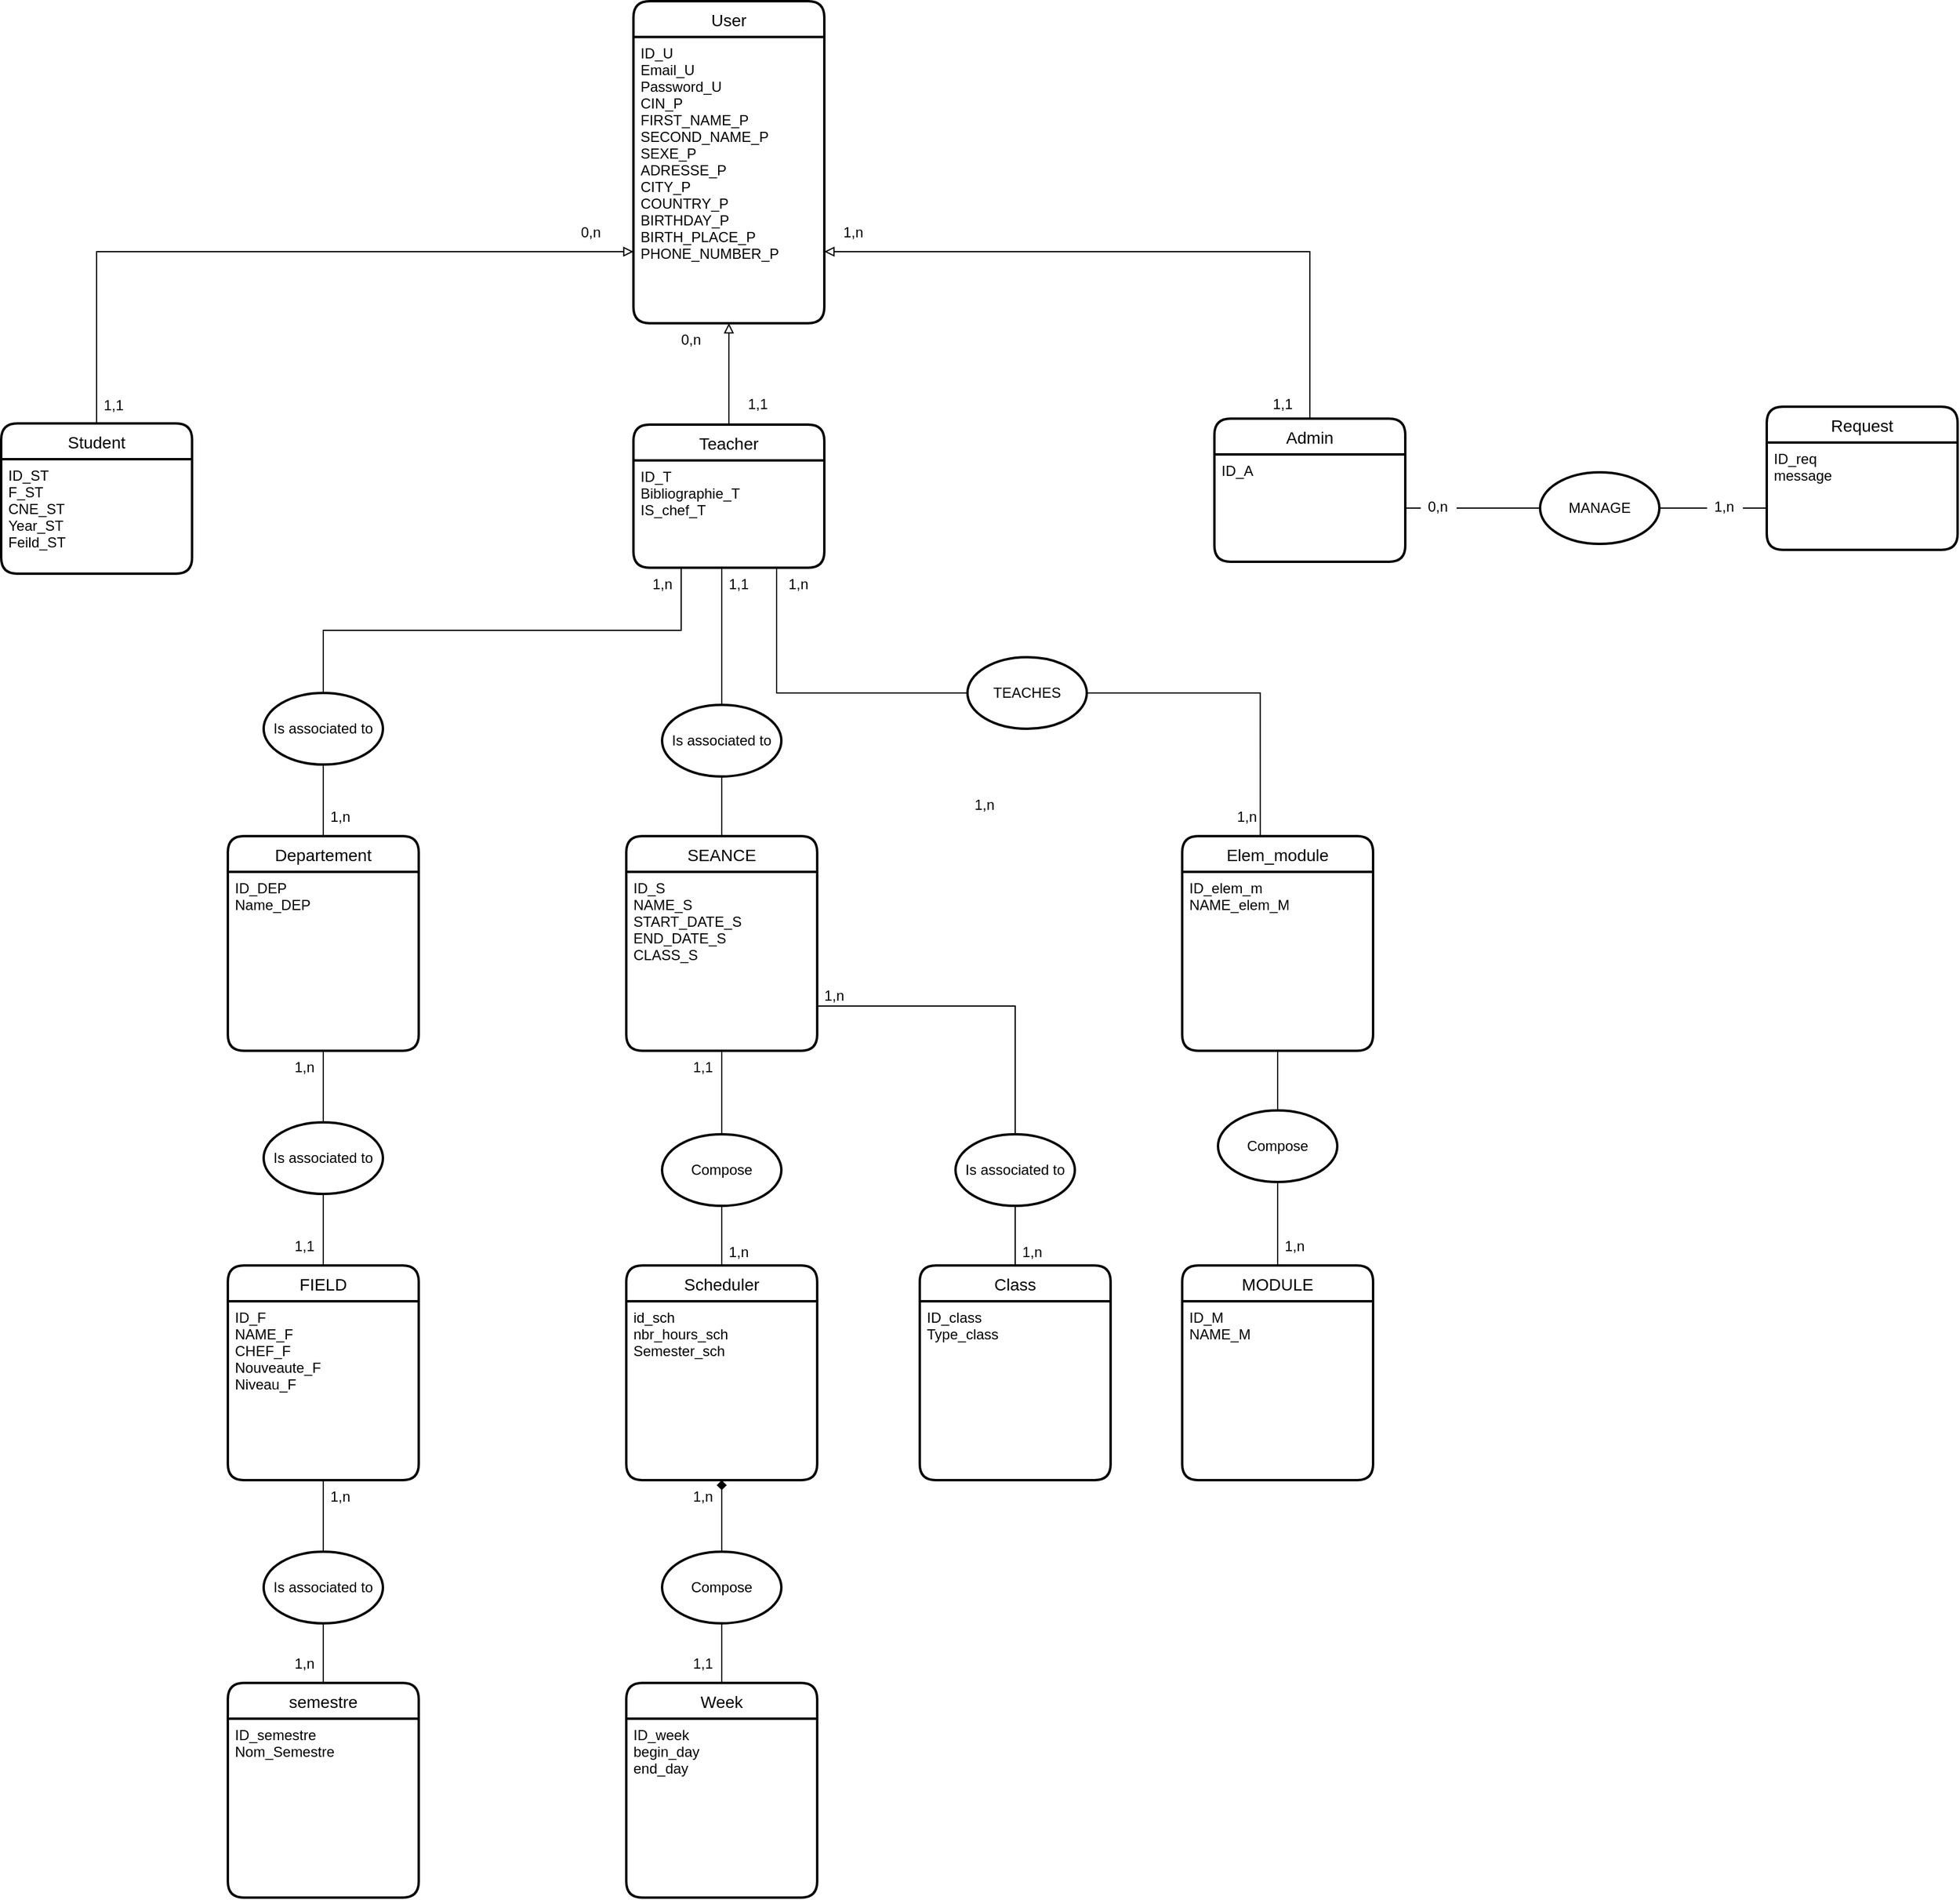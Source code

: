 <mxfile version="14.6.6" type="github">
  <diagram id="4COQmHGZNko6Vs0XHQps" name="Page-1">
    <mxGraphModel dx="3422" dy="1470" grid="1" gridSize="10" guides="1" tooltips="1" connect="1" arrows="1" fold="1" page="1" pageScale="1" pageWidth="827" pageHeight="1169" math="0" shadow="0">
      <root>
        <mxCell id="0" />
        <mxCell id="1" parent="0" />
        <mxCell id="2x0n6Tk4-RPMnv8Uxwwb-30" value="User" style="swimlane;childLayout=stackLayout;horizontal=1;startSize=30;horizontalStack=0;rounded=1;fontSize=14;fontStyle=0;strokeWidth=2;resizeParent=0;resizeLast=1;shadow=0;dashed=0;align=center;" parent="1" vertex="1">
          <mxGeometry x="340" y="190" width="160" height="270" as="geometry" />
        </mxCell>
        <mxCell id="2x0n6Tk4-RPMnv8Uxwwb-31" value="ID_U&#xa;Email_U&#xa;Password_U&#xa;CIN_P&#xa;FIRST_NAME_P&#xa;SECOND_NAME_P&#xa;SEXE_P&#xa;ADRESSE_P&#xa;CITY_P&#xa;COUNTRY_P&#xa;BIRTHDAY_P&#xa;BIRTH_PLACE_P&#xa;PHONE_NUMBER_P" style="align=left;strokeColor=none;fillColor=none;spacingLeft=4;fontSize=12;verticalAlign=top;resizable=0;rotatable=0;part=1;" parent="2x0n6Tk4-RPMnv8Uxwwb-30" vertex="1">
          <mxGeometry y="30" width="160" height="240" as="geometry" />
        </mxCell>
        <mxCell id="2x0n6Tk4-RPMnv8Uxwwb-45" style="edgeStyle=orthogonalEdgeStyle;rounded=0;orthogonalLoop=1;jettySize=auto;html=1;exitX=0.5;exitY=0;exitDx=0;exitDy=0;entryX=1;entryY=0.75;entryDx=0;entryDy=0;endArrow=block;endFill=0;" parent="1" source="2x0n6Tk4-RPMnv8Uxwwb-33" target="2x0n6Tk4-RPMnv8Uxwwb-31" edge="1">
          <mxGeometry relative="1" as="geometry" />
        </mxCell>
        <mxCell id="2x0n6Tk4-RPMnv8Uxwwb-33" value="Admin" style="swimlane;childLayout=stackLayout;horizontal=1;startSize=30;horizontalStack=0;rounded=1;fontSize=14;fontStyle=0;strokeWidth=2;resizeParent=0;resizeLast=1;shadow=0;dashed=0;align=center;" parent="1" vertex="1">
          <mxGeometry x="827" y="540" width="160" height="120" as="geometry" />
        </mxCell>
        <mxCell id="2x0n6Tk4-RPMnv8Uxwwb-34" value="ID_A&#xa;" style="align=left;strokeColor=none;fillColor=none;spacingLeft=4;fontSize=12;verticalAlign=top;resizable=0;rotatable=0;part=1;" parent="2x0n6Tk4-RPMnv8Uxwwb-33" vertex="1">
          <mxGeometry y="30" width="160" height="90" as="geometry" />
        </mxCell>
        <mxCell id="VCMiJ8pDSqBR21tmu_m_-4" style="edgeStyle=orthogonalEdgeStyle;rounded=0;orthogonalLoop=1;jettySize=auto;html=1;exitX=0.5;exitY=0;exitDx=0;exitDy=0;entryX=0;entryY=0.75;entryDx=0;entryDy=0;endArrow=block;endFill=0;" edge="1" parent="1" source="2x0n6Tk4-RPMnv8Uxwwb-46" target="2x0n6Tk4-RPMnv8Uxwwb-31">
          <mxGeometry relative="1" as="geometry" />
        </mxCell>
        <mxCell id="2x0n6Tk4-RPMnv8Uxwwb-46" value="Student" style="swimlane;childLayout=stackLayout;horizontal=1;startSize=30;horizontalStack=0;rounded=1;fontSize=14;fontStyle=0;strokeWidth=2;resizeParent=0;resizeLast=1;shadow=0;dashed=0;align=center;" parent="1" vertex="1">
          <mxGeometry x="-190" y="544" width="160" height="126" as="geometry" />
        </mxCell>
        <mxCell id="2x0n6Tk4-RPMnv8Uxwwb-47" value="ID_ST&#xa;F_ST&#xa;CNE_ST&#xa;Year_ST&#xa;Feild_ST&#xa;" style="align=left;strokeColor=none;fillColor=none;spacingLeft=4;fontSize=12;verticalAlign=top;resizable=0;rotatable=0;part=1;" parent="2x0n6Tk4-RPMnv8Uxwwb-46" vertex="1">
          <mxGeometry y="30" width="160" height="96" as="geometry" />
        </mxCell>
        <mxCell id="VCMiJ8pDSqBR21tmu_m_-1" style="edgeStyle=orthogonalEdgeStyle;rounded=0;orthogonalLoop=1;jettySize=auto;html=1;exitX=0.5;exitY=0;exitDx=0;exitDy=0;entryX=0.5;entryY=1;entryDx=0;entryDy=0;endArrow=block;endFill=0;" edge="1" parent="1" source="2x0n6Tk4-RPMnv8Uxwwb-49" target="2x0n6Tk4-RPMnv8Uxwwb-31">
          <mxGeometry relative="1" as="geometry">
            <Array as="points">
              <mxPoint x="420" y="550" />
            </Array>
          </mxGeometry>
        </mxCell>
        <mxCell id="2x0n6Tk4-RPMnv8Uxwwb-49" value="Teacher" style="swimlane;childLayout=stackLayout;horizontal=1;startSize=30;horizontalStack=0;rounded=1;fontSize=14;fontStyle=0;strokeWidth=2;resizeParent=0;resizeLast=1;shadow=0;dashed=0;align=center;" parent="1" vertex="1">
          <mxGeometry x="340" y="545" width="160" height="120" as="geometry" />
        </mxCell>
        <mxCell id="2x0n6Tk4-RPMnv8Uxwwb-50" value="ID_T&#xa;Bibliographie_T&#xa;IS_chef_T" style="align=left;strokeColor=none;fillColor=none;spacingLeft=4;fontSize=12;verticalAlign=top;resizable=0;rotatable=0;part=1;" parent="2x0n6Tk4-RPMnv8Uxwwb-49" vertex="1">
          <mxGeometry y="30" width="160" height="90" as="geometry" />
        </mxCell>
        <mxCell id="2x0n6Tk4-RPMnv8Uxwwb-55" value="FIELD" style="swimlane;childLayout=stackLayout;horizontal=1;startSize=30;horizontalStack=0;rounded=1;fontSize=14;fontStyle=0;strokeWidth=2;resizeParent=0;resizeLast=1;shadow=0;dashed=0;align=center;" parent="1" vertex="1">
          <mxGeometry y="1250" width="160" height="180" as="geometry" />
        </mxCell>
        <mxCell id="2x0n6Tk4-RPMnv8Uxwwb-56" value="ID_F&#xa;NAME_F&#xa;CHEF_F&#xa;Nouveaute_F&#xa;Niveau_F" style="align=left;strokeColor=none;fillColor=none;spacingLeft=4;fontSize=12;verticalAlign=top;resizable=0;rotatable=0;part=1;" parent="2x0n6Tk4-RPMnv8Uxwwb-55" vertex="1">
          <mxGeometry y="30" width="160" height="150" as="geometry" />
        </mxCell>
        <mxCell id="VCMiJ8pDSqBR21tmu_m_-90" style="edgeStyle=orthogonalEdgeStyle;rounded=0;orthogonalLoop=1;jettySize=auto;html=1;exitX=0.5;exitY=0;exitDx=0;exitDy=0;entryX=0.5;entryY=1;entryDx=0;entryDy=0;entryPerimeter=0;startArrow=none;startFill=0;endArrow=none;endFill=0;" edge="1" parent="1" source="2x0n6Tk4-RPMnv8Uxwwb-57" target="VCMiJ8pDSqBR21tmu_m_-60">
          <mxGeometry relative="1" as="geometry" />
        </mxCell>
        <mxCell id="2x0n6Tk4-RPMnv8Uxwwb-57" value="MODULE" style="swimlane;childLayout=stackLayout;horizontal=1;startSize=30;horizontalStack=0;rounded=1;fontSize=14;fontStyle=0;strokeWidth=2;resizeParent=0;resizeLast=1;shadow=0;dashed=0;align=center;" parent="1" vertex="1">
          <mxGeometry x="800" y="1250" width="160" height="180" as="geometry" />
        </mxCell>
        <mxCell id="2x0n6Tk4-RPMnv8Uxwwb-58" value="ID_M&#xa;NAME_M&#xa;&#xa;" style="align=left;strokeColor=none;fillColor=none;spacingLeft=4;fontSize=12;verticalAlign=top;resizable=0;rotatable=0;part=1;" parent="2x0n6Tk4-RPMnv8Uxwwb-57" vertex="1">
          <mxGeometry y="30" width="160" height="150" as="geometry" />
        </mxCell>
        <mxCell id="VCMiJ8pDSqBR21tmu_m_-92" style="edgeStyle=orthogonalEdgeStyle;rounded=0;orthogonalLoop=1;jettySize=auto;html=1;exitX=0.5;exitY=0;exitDx=0;exitDy=0;startArrow=none;startFill=0;endArrow=none;endFill=0;" edge="1" parent="1" source="VCMiJ8pDSqBR21tmu_m_-63" target="2x0n6Tk4-RPMnv8Uxwwb-50">
          <mxGeometry relative="1" as="geometry">
            <mxPoint x="420" y="720" as="targetPoint" />
            <Array as="points">
              <mxPoint x="414" y="700" />
              <mxPoint x="414" y="700" />
            </Array>
          </mxGeometry>
        </mxCell>
        <mxCell id="2x0n6Tk4-RPMnv8Uxwwb-59" value="SEANCE" style="swimlane;childLayout=stackLayout;horizontal=1;startSize=30;horizontalStack=0;rounded=1;fontSize=14;fontStyle=0;strokeWidth=2;resizeParent=0;resizeLast=1;shadow=0;dashed=0;align=center;" parent="1" vertex="1">
          <mxGeometry x="334" y="890" width="160" height="180" as="geometry" />
        </mxCell>
        <mxCell id="2x0n6Tk4-RPMnv8Uxwwb-60" value="ID_S&#xa;NAME_S&#xa;START_DATE_S&#xa;END_DATE_S&#xa;CLASS_S" style="align=left;strokeColor=none;fillColor=none;spacingLeft=4;fontSize=12;verticalAlign=top;resizable=0;rotatable=0;part=1;" parent="2x0n6Tk4-RPMnv8Uxwwb-59" vertex="1">
          <mxGeometry y="30" width="160" height="150" as="geometry" />
        </mxCell>
        <mxCell id="2x0n6Tk4-RPMnv8Uxwwb-98" value="1,n" style="text;strokeColor=none;fillColor=none;spacingLeft=4;spacingRight=4;overflow=hidden;rotatable=0;points=[[0,0.5],[1,0.5]];portConstraint=eastwest;fontSize=12;" parent="1" vertex="1">
          <mxGeometry x="80" y="1430" width="30" height="30" as="geometry" />
        </mxCell>
        <mxCell id="2x0n6Tk4-RPMnv8Uxwwb-101" value="1,1" style="text;strokeColor=none;fillColor=none;spacingLeft=4;spacingRight=4;overflow=hidden;rotatable=0;points=[[0,0.5],[1,0.5]];portConstraint=eastwest;fontSize=12;" parent="1" vertex="1">
          <mxGeometry x="384" y="1570" width="40" height="30" as="geometry" />
        </mxCell>
        <mxCell id="2x0n6Tk4-RPMnv8Uxwwb-104" value="1,1" style="text;strokeColor=none;fillColor=none;spacingLeft=4;spacingRight=4;overflow=hidden;rotatable=0;points=[[0,0.5],[1,0.5]];portConstraint=eastwest;fontSize=12;" parent="1" vertex="1">
          <mxGeometry x="50" y="1220" width="40" height="30" as="geometry" />
        </mxCell>
        <mxCell id="2x0n6Tk4-RPMnv8Uxwwb-106" value="0,n" style="text;strokeColor=none;fillColor=none;spacingLeft=4;spacingRight=4;overflow=hidden;rotatable=0;points=[[0,0.5],[1,0.5]];portConstraint=eastwest;fontSize=12;" parent="1" vertex="1">
          <mxGeometry x="290" y="370" width="40" height="30" as="geometry" />
        </mxCell>
        <mxCell id="2x0n6Tk4-RPMnv8Uxwwb-108" value="1,1" style="text;strokeColor=none;fillColor=none;spacingLeft=4;spacingRight=4;overflow=hidden;rotatable=0;points=[[0,0.5],[1,0.5]];portConstraint=eastwest;fontSize=12;" parent="1" vertex="1">
          <mxGeometry x="-110" y="515" width="40" height="30" as="geometry" />
        </mxCell>
        <mxCell id="2x0n6Tk4-RPMnv8Uxwwb-109" value="1,n" style="text;strokeColor=none;fillColor=none;spacingLeft=4;spacingRight=4;overflow=hidden;rotatable=0;points=[[0,0.5],[1,0.5]];portConstraint=eastwest;fontSize=12;" parent="1" vertex="1">
          <mxGeometry x="464" y="665" width="30" height="30" as="geometry" />
        </mxCell>
        <mxCell id="2x0n6Tk4-RPMnv8Uxwwb-110" value="1,1" style="text;strokeColor=none;fillColor=none;spacingLeft=4;spacingRight=4;overflow=hidden;rotatable=0;points=[[0,0.5],[1,0.5]];portConstraint=eastwest;fontSize=12;" parent="1" vertex="1">
          <mxGeometry x="870" y="514" width="40" height="30" as="geometry" />
        </mxCell>
        <mxCell id="2x0n6Tk4-RPMnv8Uxwwb-135" value="1,n" style="text;strokeColor=none;fillColor=none;spacingLeft=4;spacingRight=4;overflow=hidden;rotatable=0;points=[[0,0.5],[1,0.5]];portConstraint=eastwest;fontSize=12;" parent="1" vertex="1">
          <mxGeometry x="384" y="1430" width="30" height="30" as="geometry" />
        </mxCell>
        <mxCell id="2x0n6Tk4-RPMnv8Uxwwb-143" value="1,n" style="text;strokeColor=none;fillColor=none;spacingLeft=4;spacingRight=4;overflow=hidden;rotatable=0;points=[[0,0.5],[1,0.5]];portConstraint=eastwest;fontSize=12;" parent="1" vertex="1">
          <mxGeometry x="350" y="665" width="30" height="30" as="geometry" />
        </mxCell>
        <mxCell id="2x0n6Tk4-RPMnv8Uxwwb-144" value="1,n" style="text;strokeColor=none;fillColor=none;spacingLeft=4;spacingRight=4;overflow=hidden;rotatable=0;points=[[0,0.5],[1,0.5]];portConstraint=eastwest;fontSize=12;" parent="1" vertex="1">
          <mxGeometry x="414" y="1225" width="30" height="30" as="geometry" />
        </mxCell>
        <mxCell id="VCMiJ8pDSqBR21tmu_m_-2" value="Departement" style="swimlane;childLayout=stackLayout;horizontal=1;startSize=30;horizontalStack=0;rounded=1;fontSize=14;fontStyle=0;strokeWidth=2;resizeParent=0;resizeLast=1;shadow=0;dashed=0;align=center;" vertex="1" parent="1">
          <mxGeometry y="890" width="160" height="180" as="geometry" />
        </mxCell>
        <mxCell id="VCMiJ8pDSqBR21tmu_m_-3" value="ID_DEP&#xa;Name_DEP&#xa;" style="align=left;strokeColor=none;fillColor=none;spacingLeft=4;fontSize=12;verticalAlign=top;resizable=0;rotatable=0;part=1;" vertex="1" parent="VCMiJ8pDSqBR21tmu_m_-2">
          <mxGeometry y="30" width="160" height="150" as="geometry" />
        </mxCell>
        <mxCell id="VCMiJ8pDSqBR21tmu_m_-10" value="Elem_module" style="swimlane;childLayout=stackLayout;horizontal=1;startSize=30;horizontalStack=0;rounded=1;fontSize=14;fontStyle=0;strokeWidth=2;resizeParent=0;resizeLast=1;shadow=0;dashed=0;align=center;" vertex="1" parent="1">
          <mxGeometry x="800" y="890" width="160" height="180" as="geometry" />
        </mxCell>
        <mxCell id="VCMiJ8pDSqBR21tmu_m_-11" value="ID_elem_m&#xa;NAME_elem_M&#xa;&#xa;" style="align=left;strokeColor=none;fillColor=none;spacingLeft=4;fontSize=12;verticalAlign=top;resizable=0;rotatable=0;part=1;" vertex="1" parent="VCMiJ8pDSqBR21tmu_m_-10">
          <mxGeometry y="30" width="160" height="150" as="geometry" />
        </mxCell>
        <mxCell id="VCMiJ8pDSqBR21tmu_m_-94" style="edgeStyle=orthogonalEdgeStyle;rounded=0;orthogonalLoop=1;jettySize=auto;html=1;exitX=0.5;exitY=0;exitDx=0;exitDy=0;entryX=0.5;entryY=1;entryDx=0;entryDy=0;startArrow=none;startFill=0;endArrow=none;endFill=0;" edge="1" parent="1" source="VCMiJ8pDSqBR21tmu_m_-84" target="2x0n6Tk4-RPMnv8Uxwwb-60">
          <mxGeometry relative="1" as="geometry" />
        </mxCell>
        <mxCell id="VCMiJ8pDSqBR21tmu_m_-12" value="Scheduler" style="swimlane;childLayout=stackLayout;horizontal=1;startSize=30;horizontalStack=0;rounded=1;fontSize=14;fontStyle=0;strokeWidth=2;resizeParent=0;resizeLast=1;shadow=0;dashed=0;align=center;" vertex="1" parent="1">
          <mxGeometry x="334" y="1250" width="160" height="180" as="geometry" />
        </mxCell>
        <mxCell id="VCMiJ8pDSqBR21tmu_m_-13" value="id_sch&#xa;nbr_hours_sch&#xa;Semester_sch&#xa;" style="align=left;strokeColor=none;fillColor=none;spacingLeft=4;fontSize=12;verticalAlign=top;resizable=0;rotatable=0;part=1;" vertex="1" parent="VCMiJ8pDSqBR21tmu_m_-12">
          <mxGeometry y="30" width="160" height="150" as="geometry" />
        </mxCell>
        <mxCell id="VCMiJ8pDSqBR21tmu_m_-31" style="edgeStyle=orthogonalEdgeStyle;rounded=0;orthogonalLoop=1;jettySize=auto;html=1;exitX=0.5;exitY=0;exitDx=0;exitDy=0;entryX=0.5;entryY=1;entryDx=0;entryDy=0;endArrow=diamond;endFill=1;startArrow=none;startFill=1;" edge="1" parent="1" source="VCMiJ8pDSqBR21tmu_m_-59" target="VCMiJ8pDSqBR21tmu_m_-13">
          <mxGeometry relative="1" as="geometry" />
        </mxCell>
        <mxCell id="VCMiJ8pDSqBR21tmu_m_-17" value="Week" style="swimlane;childLayout=stackLayout;horizontal=1;startSize=30;horizontalStack=0;rounded=1;fontSize=14;fontStyle=0;strokeWidth=2;resizeParent=0;resizeLast=1;shadow=0;dashed=0;align=center;" vertex="1" parent="1">
          <mxGeometry x="334" y="1600" width="160" height="180" as="geometry" />
        </mxCell>
        <mxCell id="VCMiJ8pDSqBR21tmu_m_-18" value="ID_week&#xa;begin_day&#xa;end_day&#xa;" style="align=left;strokeColor=none;fillColor=none;spacingLeft=4;fontSize=12;verticalAlign=top;resizable=0;rotatable=0;part=1;" vertex="1" parent="VCMiJ8pDSqBR21tmu_m_-17">
          <mxGeometry y="30" width="160" height="150" as="geometry" />
        </mxCell>
        <mxCell id="VCMiJ8pDSqBR21tmu_m_-19" value="semestre" style="swimlane;childLayout=stackLayout;horizontal=1;startSize=30;horizontalStack=0;rounded=1;fontSize=14;fontStyle=0;strokeWidth=2;resizeParent=0;resizeLast=1;shadow=0;dashed=0;align=center;" vertex="1" parent="1">
          <mxGeometry y="1600" width="160" height="180" as="geometry" />
        </mxCell>
        <mxCell id="VCMiJ8pDSqBR21tmu_m_-20" value="ID_semestre&#xa;Nom_Semestre" style="align=left;strokeColor=none;fillColor=none;spacingLeft=4;fontSize=12;verticalAlign=top;resizable=0;rotatable=0;part=1;" vertex="1" parent="VCMiJ8pDSqBR21tmu_m_-19">
          <mxGeometry y="30" width="160" height="150" as="geometry" />
        </mxCell>
        <mxCell id="VCMiJ8pDSqBR21tmu_m_-21" value="Request" style="swimlane;childLayout=stackLayout;horizontal=1;startSize=30;horizontalStack=0;rounded=1;fontSize=14;fontStyle=0;strokeWidth=2;resizeParent=0;resizeLast=1;shadow=0;dashed=0;align=center;" vertex="1" parent="1">
          <mxGeometry x="1290" y="530" width="160" height="120" as="geometry" />
        </mxCell>
        <mxCell id="VCMiJ8pDSqBR21tmu_m_-22" value="ID_req&#xa;message&#xa;" style="align=left;strokeColor=none;fillColor=none;spacingLeft=4;fontSize=12;verticalAlign=top;resizable=0;rotatable=0;part=1;" vertex="1" parent="VCMiJ8pDSqBR21tmu_m_-21">
          <mxGeometry y="30" width="160" height="90" as="geometry" />
        </mxCell>
        <mxCell id="VCMiJ8pDSqBR21tmu_m_-27" style="edgeStyle=orthogonalEdgeStyle;rounded=0;orthogonalLoop=1;jettySize=auto;html=1;exitX=0.5;exitY=1;exitDx=0;exitDy=0;entryX=0.5;entryY=0;entryDx=0;entryDy=0;endArrow=none;endFill=0;" edge="1" parent="1" source="VCMiJ8pDSqBR21tmu_m_-3" target="2x0n6Tk4-RPMnv8Uxwwb-55">
          <mxGeometry relative="1" as="geometry" />
        </mxCell>
        <mxCell id="VCMiJ8pDSqBR21tmu_m_-33" style="edgeStyle=orthogonalEdgeStyle;rounded=0;orthogonalLoop=1;jettySize=auto;html=1;exitX=0.5;exitY=1;exitDx=0;exitDy=0;entryX=0.5;entryY=0;entryDx=0;entryDy=0;endArrow=none;endFill=0;" edge="1" parent="1" source="2x0n6Tk4-RPMnv8Uxwwb-56" target="VCMiJ8pDSqBR21tmu_m_-19">
          <mxGeometry relative="1" as="geometry" />
        </mxCell>
        <mxCell id="VCMiJ8pDSqBR21tmu_m_-35" style="edgeStyle=orthogonalEdgeStyle;rounded=0;orthogonalLoop=1;jettySize=auto;html=1;exitX=1;exitY=0.5;exitDx=0;exitDy=0;entryX=0;entryY=0.5;entryDx=0;entryDy=0;endArrow=none;endFill=0;startArrow=none;" edge="1" parent="1" source="2x0n6Tk4-RPMnv8Uxwwb-99" target="VCMiJ8pDSqBR21tmu_m_-22">
          <mxGeometry relative="1" as="geometry" />
        </mxCell>
        <mxCell id="VCMiJ8pDSqBR21tmu_m_-40" style="edgeStyle=orthogonalEdgeStyle;rounded=0;orthogonalLoop=1;jettySize=auto;html=1;exitX=0;exitY=0.5;exitDx=0;exitDy=0;entryX=0.75;entryY=1;entryDx=0;entryDy=0;endArrow=none;endFill=0;exitPerimeter=0;startArrow=none;" edge="1" parent="1" source="VCMiJ8pDSqBR21tmu_m_-56" target="2x0n6Tk4-RPMnv8Uxwwb-50">
          <mxGeometry relative="1" as="geometry" />
        </mxCell>
        <mxCell id="VCMiJ8pDSqBR21tmu_m_-41" value="1,n" style="text;strokeColor=none;fillColor=none;spacingLeft=4;spacingRight=4;overflow=hidden;rotatable=0;points=[[0,0.5],[1,0.5]];portConstraint=eastwest;fontSize=12;" vertex="1" parent="1">
          <mxGeometry x="510" y="370" width="30" height="30" as="geometry" />
        </mxCell>
        <mxCell id="VCMiJ8pDSqBR21tmu_m_-42" value="1,1" style="text;strokeColor=none;fillColor=none;spacingLeft=4;spacingRight=4;overflow=hidden;rotatable=0;points=[[0,0.5],[1,0.5]];portConstraint=eastwest;fontSize=12;" vertex="1" parent="1">
          <mxGeometry x="430" y="514" width="40" height="30" as="geometry" />
        </mxCell>
        <mxCell id="VCMiJ8pDSqBR21tmu_m_-43" value="0,n" style="text;strokeColor=none;fillColor=none;spacingLeft=4;spacingRight=4;overflow=hidden;rotatable=0;points=[[0,0.5],[1,0.5]];portConstraint=eastwest;fontSize=12;" vertex="1" parent="1">
          <mxGeometry x="374" y="460" width="40" height="30" as="geometry" />
        </mxCell>
        <mxCell id="VCMiJ8pDSqBR21tmu_m_-46" style="edgeStyle=orthogonalEdgeStyle;rounded=0;orthogonalLoop=1;jettySize=auto;html=1;exitX=0.5;exitY=1;exitDx=0;exitDy=0;startArrow=none;startFill=0;endArrow=none;endFill=0;entryX=0.5;entryY=0;entryDx=0;entryDy=0;exitPerimeter=0;" edge="1" parent="1" source="VCMiJ8pDSqBR21tmu_m_-64" target="VCMiJ8pDSqBR21tmu_m_-2">
          <mxGeometry relative="1" as="geometry">
            <mxPoint x="90" y="790" as="targetPoint" />
          </mxGeometry>
        </mxCell>
        <mxCell id="VCMiJ8pDSqBR21tmu_m_-47" value="MANAGE" style="strokeWidth=2;html=1;shape=mxgraph.flowchart.start_1;whiteSpace=wrap;" vertex="1" parent="1">
          <mxGeometry x="1100" y="585" width="100" height="60" as="geometry" />
        </mxCell>
        <mxCell id="VCMiJ8pDSqBR21tmu_m_-48" value="" style="edgeStyle=orthogonalEdgeStyle;rounded=0;orthogonalLoop=1;jettySize=auto;html=1;exitX=1;exitY=0.5;exitDx=0;exitDy=0;entryX=0;entryY=0.5;entryDx=0;entryDy=0;endArrow=none;endFill=0;startArrow=none;" edge="1" parent="1" source="2x0n6Tk4-RPMnv8Uxwwb-96" target="VCMiJ8pDSqBR21tmu_m_-47">
          <mxGeometry relative="1" as="geometry">
            <mxPoint x="987.0" y="615" as="sourcePoint" />
            <mxPoint x="1161" y="615" as="targetPoint" />
          </mxGeometry>
        </mxCell>
        <mxCell id="2x0n6Tk4-RPMnv8Uxwwb-99" value="1,n" style="text;strokeColor=none;fillColor=none;spacingLeft=4;spacingRight=4;overflow=hidden;rotatable=0;points=[[0,0.5],[1,0.5]];portConstraint=eastwest;fontSize=12;" parent="1" vertex="1">
          <mxGeometry x="1240" y="600" width="30" height="30" as="geometry" />
        </mxCell>
        <mxCell id="VCMiJ8pDSqBR21tmu_m_-50" value="" style="edgeStyle=orthogonalEdgeStyle;rounded=0;orthogonalLoop=1;jettySize=auto;html=1;exitX=1;exitY=0.5;exitDx=0;exitDy=0;entryX=0;entryY=0.5;entryDx=0;entryDy=0;endArrow=none;endFill=0;startArrow=none;" edge="1" parent="1" source="VCMiJ8pDSqBR21tmu_m_-47" target="2x0n6Tk4-RPMnv8Uxwwb-99">
          <mxGeometry relative="1" as="geometry">
            <mxPoint x="1180" y="615" as="sourcePoint" />
            <mxPoint x="1270" y="615" as="targetPoint" />
          </mxGeometry>
        </mxCell>
        <mxCell id="2x0n6Tk4-RPMnv8Uxwwb-96" value="0,n" style="text;strokeColor=none;fillColor=none;spacingLeft=4;spacingRight=4;overflow=hidden;rotatable=0;points=[[0,0.5],[1,0.5]];portConstraint=eastwest;fontSize=12;" parent="1" vertex="1">
          <mxGeometry x="1000" y="600" width="30" height="30" as="geometry" />
        </mxCell>
        <mxCell id="VCMiJ8pDSqBR21tmu_m_-52" value="" style="edgeStyle=orthogonalEdgeStyle;rounded=0;orthogonalLoop=1;jettySize=auto;html=1;exitX=1;exitY=0.5;exitDx=0;exitDy=0;entryX=0;entryY=0.5;entryDx=0;entryDy=0;endArrow=none;endFill=0;" edge="1" parent="1" source="2x0n6Tk4-RPMnv8Uxwwb-34" target="2x0n6Tk4-RPMnv8Uxwwb-96">
          <mxGeometry relative="1" as="geometry">
            <mxPoint x="987.0" y="615" as="sourcePoint" />
            <mxPoint x="1080" y="615" as="targetPoint" />
          </mxGeometry>
        </mxCell>
        <mxCell id="VCMiJ8pDSqBR21tmu_m_-56" value="TEACHES" style="strokeWidth=2;html=1;shape=mxgraph.flowchart.start_1;whiteSpace=wrap;" vertex="1" parent="1">
          <mxGeometry x="620" y="740" width="100" height="60" as="geometry" />
        </mxCell>
        <mxCell id="VCMiJ8pDSqBR21tmu_m_-57" value="" style="edgeStyle=orthogonalEdgeStyle;rounded=0;orthogonalLoop=1;jettySize=auto;html=1;exitX=0.409;exitY=0;exitDx=0;exitDy=0;entryX=1;entryY=0.5;entryDx=0;entryDy=0;endArrow=none;endFill=0;exitPerimeter=0;entryPerimeter=0;" edge="1" parent="1" source="VCMiJ8pDSqBR21tmu_m_-10" target="VCMiJ8pDSqBR21tmu_m_-56">
          <mxGeometry relative="1" as="geometry">
            <mxPoint x="885.44" y="880" as="sourcePoint" />
            <mxPoint x="460" y="665.0" as="targetPoint" />
          </mxGeometry>
        </mxCell>
        <mxCell id="VCMiJ8pDSqBR21tmu_m_-91" style="edgeStyle=orthogonalEdgeStyle;rounded=0;orthogonalLoop=1;jettySize=auto;html=1;exitX=0.5;exitY=0;exitDx=0;exitDy=0;exitPerimeter=0;startArrow=none;startFill=0;endArrow=none;endFill=0;entryX=0.5;entryY=1;entryDx=0;entryDy=0;" edge="1" parent="1" source="VCMiJ8pDSqBR21tmu_m_-60" target="VCMiJ8pDSqBR21tmu_m_-11">
          <mxGeometry relative="1" as="geometry">
            <mxPoint x="880" y="1110" as="targetPoint" />
          </mxGeometry>
        </mxCell>
        <mxCell id="VCMiJ8pDSqBR21tmu_m_-60" value="Compose" style="strokeWidth=2;html=1;shape=mxgraph.flowchart.start_1;whiteSpace=wrap;" vertex="1" parent="1">
          <mxGeometry x="830" y="1120" width="100" height="60" as="geometry" />
        </mxCell>
        <mxCell id="VCMiJ8pDSqBR21tmu_m_-59" value="Compose" style="strokeWidth=2;html=1;shape=mxgraph.flowchart.start_1;whiteSpace=wrap;" vertex="1" parent="1">
          <mxGeometry x="364" y="1490" width="100" height="60" as="geometry" />
        </mxCell>
        <mxCell id="VCMiJ8pDSqBR21tmu_m_-62" value="" style="edgeStyle=orthogonalEdgeStyle;rounded=0;orthogonalLoop=1;jettySize=auto;html=1;exitX=0.5;exitY=0;exitDx=0;exitDy=0;entryX=0.5;entryY=1;entryDx=0;entryDy=0;endArrow=none;endFill=0;startArrow=none;startFill=0;" edge="1" parent="1" source="VCMiJ8pDSqBR21tmu_m_-17" target="VCMiJ8pDSqBR21tmu_m_-59">
          <mxGeometry relative="1" as="geometry">
            <mxPoint x="384" y="1600" as="sourcePoint" />
            <mxPoint x="384" y="1420.0" as="targetPoint" />
          </mxGeometry>
        </mxCell>
        <mxCell id="VCMiJ8pDSqBR21tmu_m_-65" value="Is associated to" style="strokeWidth=2;html=1;shape=mxgraph.flowchart.start_1;whiteSpace=wrap;" vertex="1" parent="1">
          <mxGeometry x="30" y="1490" width="100" height="60" as="geometry" />
        </mxCell>
        <mxCell id="VCMiJ8pDSqBR21tmu_m_-66" value="Is associated to" style="strokeWidth=2;html=1;shape=mxgraph.flowchart.start_1;whiteSpace=wrap;" vertex="1" parent="1">
          <mxGeometry x="30" y="1130" width="100" height="60" as="geometry" />
        </mxCell>
        <mxCell id="VCMiJ8pDSqBR21tmu_m_-64" value="Is associated to" style="strokeWidth=2;html=1;shape=mxgraph.flowchart.start_1;whiteSpace=wrap;" vertex="1" parent="1">
          <mxGeometry x="30" y="770" width="100" height="60" as="geometry" />
        </mxCell>
        <mxCell id="VCMiJ8pDSqBR21tmu_m_-67" value="" style="edgeStyle=orthogonalEdgeStyle;rounded=0;orthogonalLoop=1;jettySize=auto;html=1;exitX=0.25;exitY=1;exitDx=0;exitDy=0;startArrow=none;startFill=0;endArrow=none;endFill=0;entryX=0.5;entryY=0;entryDx=0;entryDy=0;" edge="1" parent="1" source="2x0n6Tk4-RPMnv8Uxwwb-50" target="VCMiJ8pDSqBR21tmu_m_-64">
          <mxGeometry relative="1" as="geometry">
            <mxPoint x="220" y="880" as="targetPoint" />
            <mxPoint x="380" y="665.0" as="sourcePoint" />
          </mxGeometry>
        </mxCell>
        <mxCell id="VCMiJ8pDSqBR21tmu_m_-73" value="1,n" style="text;strokeColor=none;fillColor=none;spacingLeft=4;spacingRight=4;overflow=hidden;rotatable=0;points=[[0,0.5],[1,0.5]];portConstraint=eastwest;fontSize=12;" vertex="1" parent="1">
          <mxGeometry x="80" y="860" width="30" height="30" as="geometry" />
        </mxCell>
        <mxCell id="VCMiJ8pDSqBR21tmu_m_-74" value="1,n" style="text;strokeColor=none;fillColor=none;spacingLeft=4;spacingRight=4;overflow=hidden;rotatable=0;points=[[0,0.5],[1,0.5]];portConstraint=eastwest;fontSize=12;" vertex="1" parent="1">
          <mxGeometry x="50" y="1070" width="30" height="30" as="geometry" />
        </mxCell>
        <mxCell id="VCMiJ8pDSqBR21tmu_m_-75" value="1,n" style="text;strokeColor=none;fillColor=none;spacingLeft=4;spacingRight=4;overflow=hidden;rotatable=0;points=[[0,0.5],[1,0.5]];portConstraint=eastwest;fontSize=12;" vertex="1" parent="1">
          <mxGeometry x="50" y="1570" width="30" height="30" as="geometry" />
        </mxCell>
        <mxCell id="VCMiJ8pDSqBR21tmu_m_-76" value="1,1" style="text;strokeColor=none;fillColor=none;spacingLeft=4;spacingRight=4;overflow=hidden;rotatable=0;points=[[0,0.5],[1,0.5]];portConstraint=eastwest;fontSize=12;" vertex="1" parent="1">
          <mxGeometry x="414" y="665" width="40" height="30" as="geometry" />
        </mxCell>
        <mxCell id="VCMiJ8pDSqBR21tmu_m_-79" value="1,n" style="text;strokeColor=none;fillColor=none;spacingLeft=4;spacingRight=4;overflow=hidden;rotatable=0;points=[[0,0.5],[1,0.5]];portConstraint=eastwest;fontSize=12;" vertex="1" parent="1">
          <mxGeometry x="840" y="860" width="30" height="30" as="geometry" />
        </mxCell>
        <mxCell id="VCMiJ8pDSqBR21tmu_m_-80" value="1,n" style="text;strokeColor=none;fillColor=none;spacingLeft=4;spacingRight=4;overflow=hidden;rotatable=0;points=[[0,0.5],[1,0.5]];portConstraint=eastwest;fontSize=12;" vertex="1" parent="1">
          <mxGeometry x="880" y="1220" width="30" height="30" as="geometry" />
        </mxCell>
        <mxCell id="VCMiJ8pDSqBR21tmu_m_-81" value="1,n" style="text;strokeColor=none;fillColor=none;spacingLeft=4;spacingRight=4;overflow=hidden;rotatable=0;points=[[0,0.5],[1,0.5]];portConstraint=eastwest;fontSize=12;" vertex="1" parent="1">
          <mxGeometry x="620" y="850" width="30" height="30" as="geometry" />
        </mxCell>
        <mxCell id="VCMiJ8pDSqBR21tmu_m_-82" value="1,1" style="text;strokeColor=none;fillColor=none;spacingLeft=4;spacingRight=4;overflow=hidden;rotatable=0;points=[[0,0.5],[1,0.5]];portConstraint=eastwest;fontSize=12;" vertex="1" parent="1">
          <mxGeometry x="384" y="1070" width="30" height="30" as="geometry" />
        </mxCell>
        <mxCell id="VCMiJ8pDSqBR21tmu_m_-85" value="Class" style="swimlane;childLayout=stackLayout;horizontal=1;startSize=30;horizontalStack=0;rounded=1;fontSize=14;fontStyle=0;strokeWidth=2;resizeParent=0;resizeLast=1;shadow=0;dashed=0;align=center;" vertex="1" parent="1">
          <mxGeometry x="580" y="1250" width="160" height="180" as="geometry" />
        </mxCell>
        <mxCell id="VCMiJ8pDSqBR21tmu_m_-86" value="ID_class&#xa;Type_class" style="align=left;strokeColor=none;fillColor=none;spacingLeft=4;fontSize=12;verticalAlign=top;resizable=0;rotatable=0;part=1;" vertex="1" parent="VCMiJ8pDSqBR21tmu_m_-85">
          <mxGeometry y="30" width="160" height="150" as="geometry" />
        </mxCell>
        <mxCell id="VCMiJ8pDSqBR21tmu_m_-88" value="1,n" style="text;strokeColor=none;fillColor=none;spacingLeft=4;spacingRight=4;overflow=hidden;rotatable=0;points=[[0,0.5],[1,0.5]];portConstraint=eastwest;fontSize=12;" vertex="1" parent="1">
          <mxGeometry x="494" y="1010" width="30" height="30" as="geometry" />
        </mxCell>
        <mxCell id="VCMiJ8pDSqBR21tmu_m_-89" value="1,n" style="text;strokeColor=none;fillColor=none;spacingLeft=4;spacingRight=4;overflow=hidden;rotatable=0;points=[[0,0.5],[1,0.5]];portConstraint=eastwest;fontSize=12;" vertex="1" parent="1">
          <mxGeometry x="660" y="1225" width="30" height="30" as="geometry" />
        </mxCell>
        <mxCell id="VCMiJ8pDSqBR21tmu_m_-63" value="Is associated to" style="strokeWidth=2;html=1;shape=mxgraph.flowchart.start_1;whiteSpace=wrap;" vertex="1" parent="1">
          <mxGeometry x="364" y="780" width="100" height="60" as="geometry" />
        </mxCell>
        <mxCell id="VCMiJ8pDSqBR21tmu_m_-93" value="" style="edgeStyle=orthogonalEdgeStyle;rounded=0;orthogonalLoop=1;jettySize=auto;html=1;exitX=0.5;exitY=0;exitDx=0;exitDy=0;startArrow=none;startFill=0;endArrow=none;endFill=0;" edge="1" parent="1" source="2x0n6Tk4-RPMnv8Uxwwb-59" target="VCMiJ8pDSqBR21tmu_m_-63">
          <mxGeometry relative="1" as="geometry">
            <mxPoint x="420" y="720" as="targetPoint" />
            <mxPoint x="404" y="890" as="sourcePoint" />
          </mxGeometry>
        </mxCell>
        <mxCell id="VCMiJ8pDSqBR21tmu_m_-84" value="Compose" style="strokeWidth=2;html=1;shape=mxgraph.flowchart.start_1;whiteSpace=wrap;" vertex="1" parent="1">
          <mxGeometry x="364" y="1140" width="100" height="60" as="geometry" />
        </mxCell>
        <mxCell id="VCMiJ8pDSqBR21tmu_m_-95" value="" style="edgeStyle=orthogonalEdgeStyle;rounded=0;orthogonalLoop=1;jettySize=auto;html=1;exitX=0.5;exitY=0;exitDx=0;exitDy=0;entryX=0.5;entryY=1;entryDx=0;entryDy=0;startArrow=none;startFill=0;endArrow=none;endFill=0;" edge="1" parent="1" source="VCMiJ8pDSqBR21tmu_m_-12" target="VCMiJ8pDSqBR21tmu_m_-84">
          <mxGeometry relative="1" as="geometry">
            <mxPoint x="384" y="1250" as="sourcePoint" />
            <mxPoint x="414" y="1070" as="targetPoint" />
          </mxGeometry>
        </mxCell>
        <mxCell id="VCMiJ8pDSqBR21tmu_m_-98" style="edgeStyle=orthogonalEdgeStyle;rounded=0;orthogonalLoop=1;jettySize=auto;html=1;exitX=0.5;exitY=1;exitDx=0;exitDy=0;exitPerimeter=0;startArrow=none;startFill=0;endArrow=none;endFill=0;" edge="1" parent="1" source="VCMiJ8pDSqBR21tmu_m_-96" target="VCMiJ8pDSqBR21tmu_m_-85">
          <mxGeometry relative="1" as="geometry" />
        </mxCell>
        <mxCell id="VCMiJ8pDSqBR21tmu_m_-96" value="Is associated to" style="strokeWidth=2;html=1;shape=mxgraph.flowchart.start_1;whiteSpace=wrap;" vertex="1" parent="1">
          <mxGeometry x="610" y="1140" width="100" height="60" as="geometry" />
        </mxCell>
        <mxCell id="VCMiJ8pDSqBR21tmu_m_-97" value="" style="edgeStyle=orthogonalEdgeStyle;rounded=0;orthogonalLoop=1;jettySize=auto;html=1;exitX=1;exitY=0.75;exitDx=0;exitDy=0;entryX=0.5;entryY=0;entryDx=0;entryDy=0;startArrow=none;startFill=0;endArrow=none;endFill=0;" edge="1" parent="1" source="2x0n6Tk4-RPMnv8Uxwwb-60" target="VCMiJ8pDSqBR21tmu_m_-96">
          <mxGeometry relative="1" as="geometry">
            <mxPoint x="494" y="1032.5" as="sourcePoint" />
            <mxPoint x="660" y="1250" as="targetPoint" />
            <Array as="points" />
          </mxGeometry>
        </mxCell>
      </root>
    </mxGraphModel>
  </diagram>
</mxfile>
